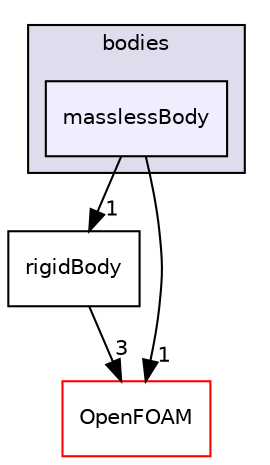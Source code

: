digraph "src/rigidBodyDynamics/bodies/masslessBody" {
  bgcolor=transparent;
  compound=true
  node [ fontsize="10", fontname="Helvetica"];
  edge [ labelfontsize="10", labelfontname="Helvetica"];
  subgraph clusterdir_01e6611f9f28701f695d48f798765437 {
    graph [ bgcolor="#ddddee", pencolor="black", label="bodies" fontname="Helvetica", fontsize="10", URL="dir_01e6611f9f28701f695d48f798765437.html"]
  dir_2b0c8de7fb69e482e3830cdc79e54c57 [shape=box, label="masslessBody", style="filled", fillcolor="#eeeeff", pencolor="black", URL="dir_2b0c8de7fb69e482e3830cdc79e54c57.html"];
  }
  dir_35dd5cd9890fdce6a1471825e6c7daa2 [shape=box label="rigidBody" URL="dir_35dd5cd9890fdce6a1471825e6c7daa2.html"];
  dir_c5473ff19b20e6ec4dfe5c310b3778a8 [shape=box label="OpenFOAM" color="red" URL="dir_c5473ff19b20e6ec4dfe5c310b3778a8.html"];
  dir_35dd5cd9890fdce6a1471825e6c7daa2->dir_c5473ff19b20e6ec4dfe5c310b3778a8 [headlabel="3", labeldistance=1.5 headhref="dir_002629_001893.html"];
  dir_2b0c8de7fb69e482e3830cdc79e54c57->dir_35dd5cd9890fdce6a1471825e6c7daa2 [headlabel="1", labeldistance=1.5 headhref="dir_002628_002629.html"];
  dir_2b0c8de7fb69e482e3830cdc79e54c57->dir_c5473ff19b20e6ec4dfe5c310b3778a8 [headlabel="1", labeldistance=1.5 headhref="dir_002628_001893.html"];
}
